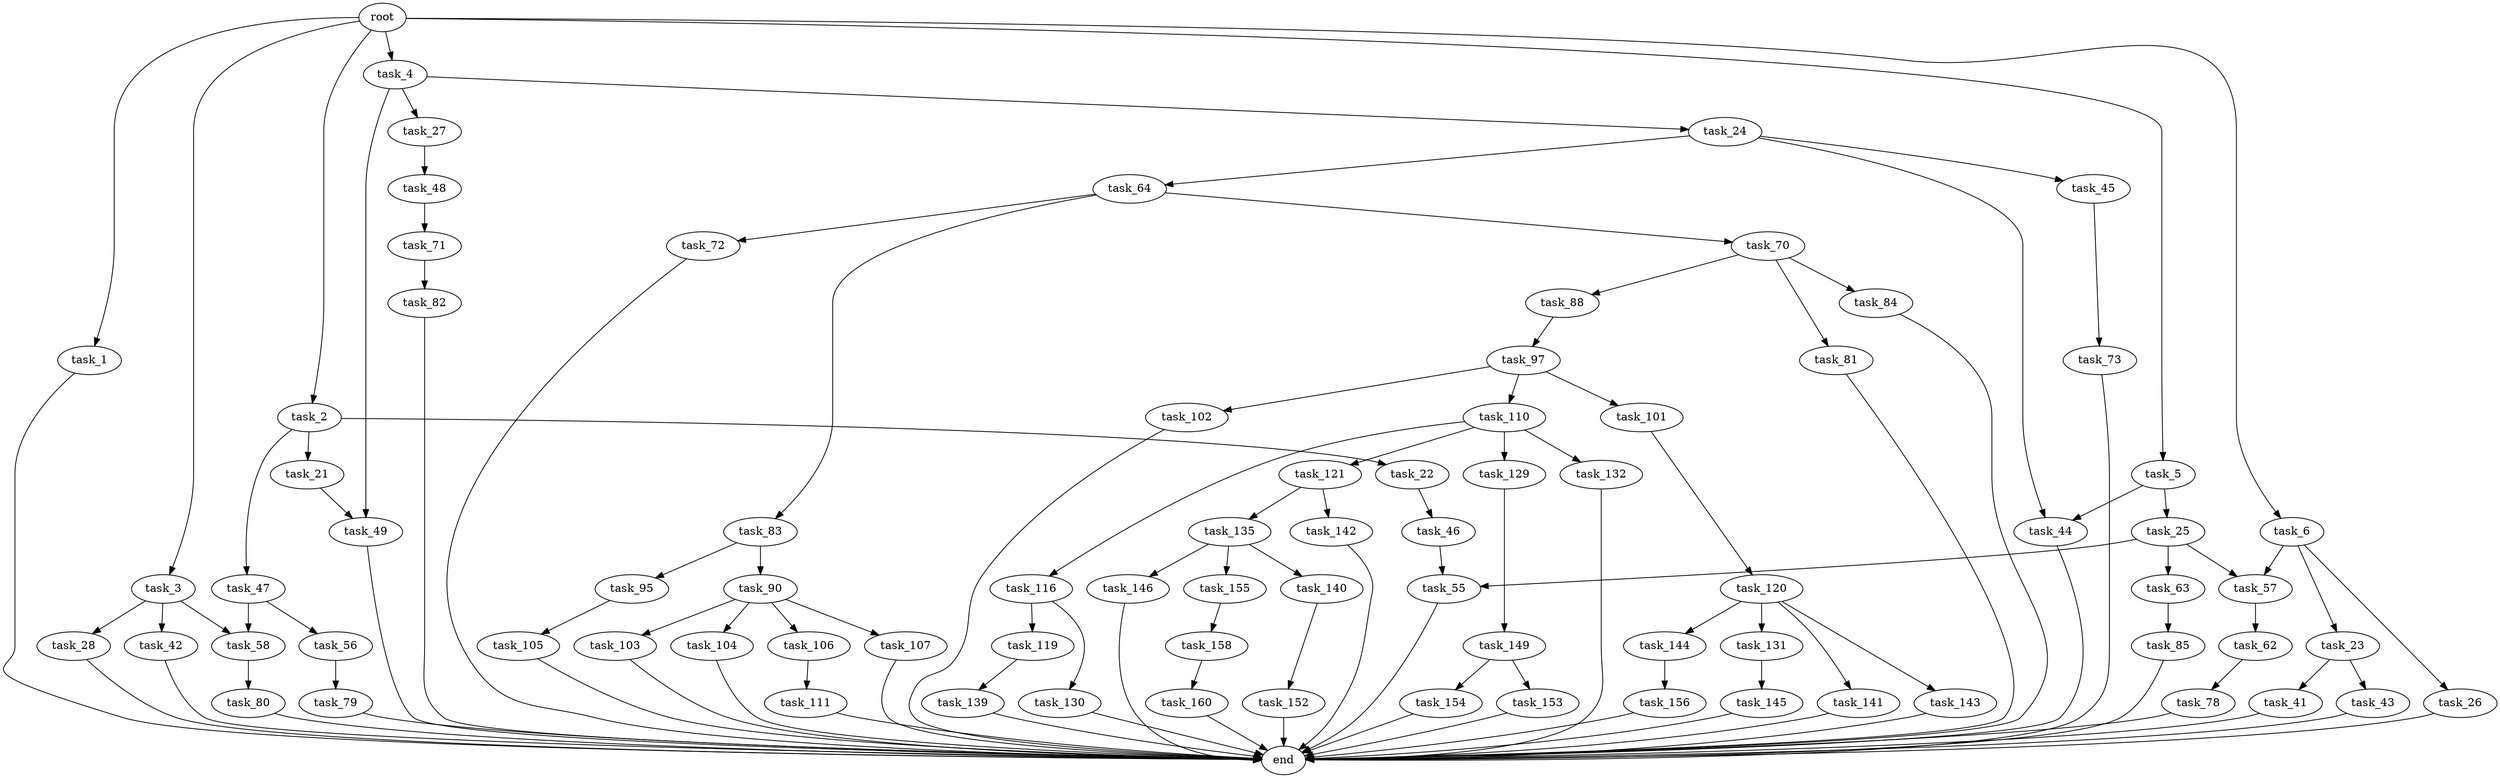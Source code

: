 digraph G {
  root [size="0.000000"];
  task_1 [size="231928233984.000000"];
  task_2 [size="3728916394.000000"];
  task_3 [size="134217728000.000000"];
  task_4 [size="3546123948.000000"];
  task_5 [size="30908071845.000000"];
  task_6 [size="1073741824000.000000"];
  task_21 [size="269593486731.000000"];
  task_22 [size="68719476736.000000"];
  task_23 [size="782757789696.000000"];
  task_24 [size="2087125360.000000"];
  task_25 [size="172341163498.000000"];
  task_26 [size="7215263604.000000"];
  task_27 [size="1073741824000.000000"];
  task_28 [size="85894713742.000000"];
  task_41 [size="553636420699.000000"];
  task_42 [size="1073741824000.000000"];
  task_43 [size="1073741824000.000000"];
  task_44 [size="1073741824000.000000"];
  task_45 [size="39135597093.000000"];
  task_46 [size="40110887728.000000"];
  task_47 [size="1073741824000.000000"];
  task_48 [size="231928233984.000000"];
  task_49 [size="44116099363.000000"];
  task_55 [size="727632555188.000000"];
  task_56 [size="366524316.000000"];
  task_57 [size="18214475069.000000"];
  task_58 [size="685611985214.000000"];
  task_62 [size="1126949436.000000"];
  task_63 [size="8589934592.000000"];
  task_64 [size="231928233984.000000"];
  task_70 [size="8589934592.000000"];
  task_71 [size="485067557806.000000"];
  task_72 [size="7746248547.000000"];
  task_73 [size="454977148726.000000"];
  task_78 [size="782757789696.000000"];
  task_79 [size="28991029248.000000"];
  task_80 [size="1427330554.000000"];
  task_81 [size="368293445632.000000"];
  task_82 [size="479324886687.000000"];
  task_83 [size="47377479732.000000"];
  task_84 [size="231928233984.000000"];
  task_85 [size="8589934592.000000"];
  task_88 [size="644461139179.000000"];
  task_90 [size="1073741824000.000000"];
  task_95 [size="19756869393.000000"];
  task_97 [size="229051670001.000000"];
  task_101 [size="25194848689.000000"];
  task_102 [size="12293878922.000000"];
  task_103 [size="368293445632.000000"];
  task_104 [size="21658748471.000000"];
  task_105 [size="782757789696.000000"];
  task_106 [size="15712427973.000000"];
  task_107 [size="7881841335.000000"];
  task_110 [size="1073741824000.000000"];
  task_111 [size="765691205.000000"];
  task_116 [size="549755813888.000000"];
  task_119 [size="601416637094.000000"];
  task_120 [size="231928233984.000000"];
  task_121 [size="231928233984.000000"];
  task_129 [size="847225031.000000"];
  task_130 [size="231928233984.000000"];
  task_131 [size="549755813888.000000"];
  task_132 [size="7500619034.000000"];
  task_135 [size="41448530843.000000"];
  task_139 [size="2850789589.000000"];
  task_140 [size="33163654099.000000"];
  task_141 [size="232570281932.000000"];
  task_142 [size="68719476736.000000"];
  task_143 [size="1474197325.000000"];
  task_144 [size="456341463235.000000"];
  task_145 [size="8589934592.000000"];
  task_146 [size="28991029248.000000"];
  task_149 [size="8589934592.000000"];
  task_152 [size="8589934592.000000"];
  task_153 [size="28991029248.000000"];
  task_154 [size="1778314140.000000"];
  task_155 [size="269550791169.000000"];
  task_156 [size="63082380328.000000"];
  task_158 [size="2914446451.000000"];
  task_160 [size="782757789696.000000"];
  end [size="0.000000"];

  root -> task_1 [size="1.000000"];
  root -> task_2 [size="1.000000"];
  root -> task_3 [size="1.000000"];
  root -> task_4 [size="1.000000"];
  root -> task_5 [size="1.000000"];
  root -> task_6 [size="1.000000"];
  task_1 -> end [size="1.000000"];
  task_2 -> task_21 [size="75497472.000000"];
  task_2 -> task_22 [size="75497472.000000"];
  task_2 -> task_47 [size="75497472.000000"];
  task_3 -> task_28 [size="209715200.000000"];
  task_3 -> task_42 [size="209715200.000000"];
  task_3 -> task_58 [size="209715200.000000"];
  task_4 -> task_24 [size="75497472.000000"];
  task_4 -> task_27 [size="75497472.000000"];
  task_4 -> task_49 [size="75497472.000000"];
  task_5 -> task_25 [size="33554432.000000"];
  task_5 -> task_44 [size="33554432.000000"];
  task_6 -> task_23 [size="838860800.000000"];
  task_6 -> task_26 [size="838860800.000000"];
  task_6 -> task_57 [size="838860800.000000"];
  task_21 -> task_49 [size="838860800.000000"];
  task_22 -> task_46 [size="134217728.000000"];
  task_23 -> task_41 [size="679477248.000000"];
  task_23 -> task_43 [size="679477248.000000"];
  task_24 -> task_44 [size="134217728.000000"];
  task_24 -> task_45 [size="134217728.000000"];
  task_24 -> task_64 [size="134217728.000000"];
  task_25 -> task_55 [size="536870912.000000"];
  task_25 -> task_57 [size="536870912.000000"];
  task_25 -> task_63 [size="536870912.000000"];
  task_26 -> end [size="1.000000"];
  task_27 -> task_48 [size="838860800.000000"];
  task_28 -> end [size="1.000000"];
  task_41 -> end [size="1.000000"];
  task_42 -> end [size="1.000000"];
  task_43 -> end [size="1.000000"];
  task_44 -> end [size="1.000000"];
  task_45 -> task_73 [size="679477248.000000"];
  task_46 -> task_55 [size="838860800.000000"];
  task_47 -> task_56 [size="838860800.000000"];
  task_47 -> task_58 [size="838860800.000000"];
  task_48 -> task_71 [size="301989888.000000"];
  task_49 -> end [size="1.000000"];
  task_55 -> end [size="1.000000"];
  task_56 -> task_79 [size="33554432.000000"];
  task_57 -> task_62 [size="301989888.000000"];
  task_58 -> task_80 [size="679477248.000000"];
  task_62 -> task_78 [size="33554432.000000"];
  task_63 -> task_85 [size="33554432.000000"];
  task_64 -> task_70 [size="301989888.000000"];
  task_64 -> task_72 [size="301989888.000000"];
  task_64 -> task_83 [size="301989888.000000"];
  task_70 -> task_81 [size="33554432.000000"];
  task_70 -> task_84 [size="33554432.000000"];
  task_70 -> task_88 [size="33554432.000000"];
  task_71 -> task_82 [size="411041792.000000"];
  task_72 -> end [size="1.000000"];
  task_73 -> end [size="1.000000"];
  task_78 -> end [size="1.000000"];
  task_79 -> end [size="1.000000"];
  task_80 -> end [size="1.000000"];
  task_81 -> end [size="1.000000"];
  task_82 -> end [size="1.000000"];
  task_83 -> task_90 [size="838860800.000000"];
  task_83 -> task_95 [size="838860800.000000"];
  task_84 -> end [size="1.000000"];
  task_85 -> end [size="1.000000"];
  task_88 -> task_97 [size="411041792.000000"];
  task_90 -> task_103 [size="838860800.000000"];
  task_90 -> task_104 [size="838860800.000000"];
  task_90 -> task_106 [size="838860800.000000"];
  task_90 -> task_107 [size="838860800.000000"];
  task_95 -> task_105 [size="33554432.000000"];
  task_97 -> task_101 [size="301989888.000000"];
  task_97 -> task_102 [size="301989888.000000"];
  task_97 -> task_110 [size="301989888.000000"];
  task_101 -> task_120 [size="75497472.000000"];
  task_102 -> end [size="1.000000"];
  task_103 -> end [size="1.000000"];
  task_104 -> end [size="1.000000"];
  task_105 -> end [size="1.000000"];
  task_106 -> task_111 [size="301989888.000000"];
  task_107 -> end [size="1.000000"];
  task_110 -> task_116 [size="838860800.000000"];
  task_110 -> task_121 [size="838860800.000000"];
  task_110 -> task_129 [size="838860800.000000"];
  task_110 -> task_132 [size="838860800.000000"];
  task_111 -> end [size="1.000000"];
  task_116 -> task_119 [size="536870912.000000"];
  task_116 -> task_130 [size="536870912.000000"];
  task_119 -> task_139 [size="838860800.000000"];
  task_120 -> task_131 [size="301989888.000000"];
  task_120 -> task_141 [size="301989888.000000"];
  task_120 -> task_143 [size="301989888.000000"];
  task_120 -> task_144 [size="301989888.000000"];
  task_121 -> task_135 [size="301989888.000000"];
  task_121 -> task_142 [size="301989888.000000"];
  task_129 -> task_149 [size="33554432.000000"];
  task_130 -> end [size="1.000000"];
  task_131 -> task_145 [size="536870912.000000"];
  task_132 -> end [size="1.000000"];
  task_135 -> task_140 [size="838860800.000000"];
  task_135 -> task_146 [size="838860800.000000"];
  task_135 -> task_155 [size="838860800.000000"];
  task_139 -> end [size="1.000000"];
  task_140 -> task_152 [size="33554432.000000"];
  task_141 -> end [size="1.000000"];
  task_142 -> end [size="1.000000"];
  task_143 -> end [size="1.000000"];
  task_144 -> task_156 [size="679477248.000000"];
  task_145 -> end [size="1.000000"];
  task_146 -> end [size="1.000000"];
  task_149 -> task_153 [size="33554432.000000"];
  task_149 -> task_154 [size="33554432.000000"];
  task_152 -> end [size="1.000000"];
  task_153 -> end [size="1.000000"];
  task_154 -> end [size="1.000000"];
  task_155 -> task_158 [size="209715200.000000"];
  task_156 -> end [size="1.000000"];
  task_158 -> task_160 [size="75497472.000000"];
  task_160 -> end [size="1.000000"];
}

